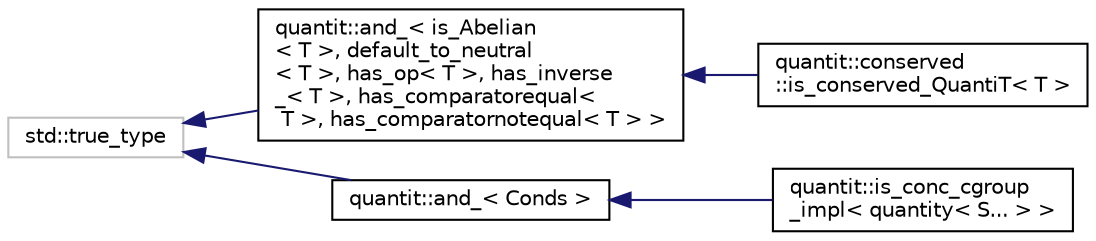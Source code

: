 digraph "Graphical Class Hierarchy"
{
 // LATEX_PDF_SIZE
  edge [fontname="Helvetica",fontsize="10",labelfontname="Helvetica",labelfontsize="10"];
  node [fontname="Helvetica",fontsize="10",shape=record];
  rankdir="LR";
  Node0 [label="std::true_type",height=0.2,width=0.4,color="grey75", fillcolor="white", style="filled",tooltip=" "];
  Node0 -> Node1 [dir="back",color="midnightblue",fontsize="10",style="solid",fontname="Helvetica"];
  Node1 [label="quantit::and_\< is_Abelian\l\< T \>, default_to_neutral\l\< T \>, has_op\< T \>, has_inverse\l_\< T \>, has_comparatorequal\<\l T \>, has_comparatornotequal\< T \> \>",height=0.2,width=0.4,color="black", fillcolor="white", style="filled",URL="$structquantit_1_1and__.html",tooltip=" "];
  Node1 -> Node2 [dir="back",color="midnightblue",fontsize="10",style="solid",fontname="Helvetica"];
  Node2 [label="quantit::conserved\l::is_conserved_QuantiT\< T \>",height=0.2,width=0.4,color="black", fillcolor="white", style="filled",URL="$structquantit_1_1conserved_1_1is__conserved__QuantiT.html",tooltip=" "];
  Node0 -> Node3 [dir="back",color="midnightblue",fontsize="10",style="solid",fontname="Helvetica"];
  Node3 [label="quantit::and_\< Conds \>",height=0.2,width=0.4,color="black", fillcolor="white", style="filled",URL="$structquantit_1_1and__.html",tooltip="logical and for template parameter pack"];
  Node3 -> Node4 [dir="back",color="midnightblue",fontsize="10",style="solid",fontname="Helvetica"];
  Node4 [label="quantit::is_conc_cgroup\l_impl\< quantity\< S... \> \>",height=0.2,width=0.4,color="black", fillcolor="white", style="filled",URL="$structquantit_1_1is__conc__cgroup__impl_3_01quantity_3_01S_8_8_8_01_4_01_4.html",tooltip=" "];
}
